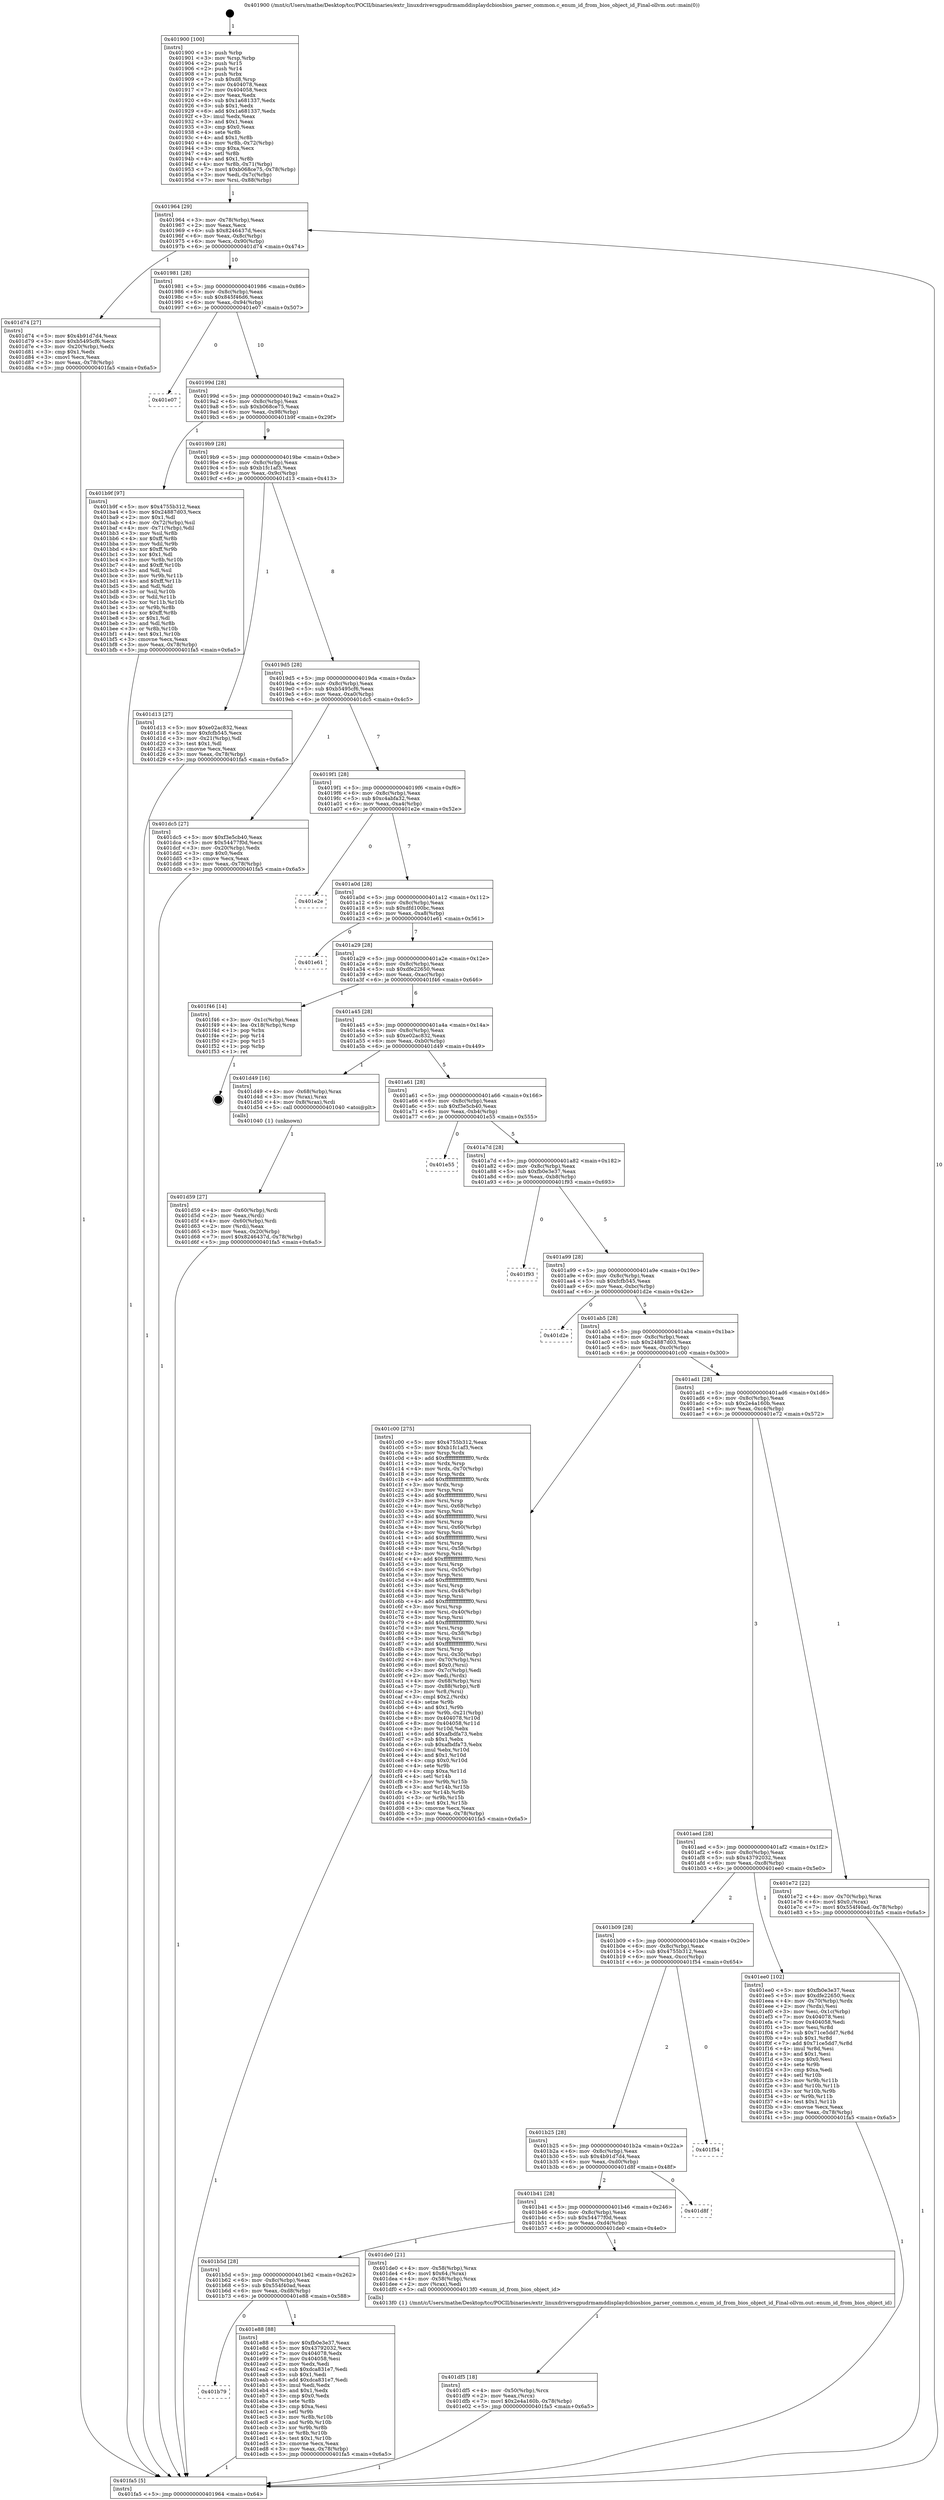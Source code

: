 digraph "0x401900" {
  label = "0x401900 (/mnt/c/Users/mathe/Desktop/tcc/POCII/binaries/extr_linuxdriversgpudrmamddisplaydcbiosbios_parser_common.c_enum_id_from_bios_object_id_Final-ollvm.out::main(0))"
  labelloc = "t"
  node[shape=record]

  Entry [label="",width=0.3,height=0.3,shape=circle,fillcolor=black,style=filled]
  "0x401964" [label="{
     0x401964 [29]\l
     | [instrs]\l
     &nbsp;&nbsp;0x401964 \<+3\>: mov -0x78(%rbp),%eax\l
     &nbsp;&nbsp;0x401967 \<+2\>: mov %eax,%ecx\l
     &nbsp;&nbsp;0x401969 \<+6\>: sub $0x8246437d,%ecx\l
     &nbsp;&nbsp;0x40196f \<+6\>: mov %eax,-0x8c(%rbp)\l
     &nbsp;&nbsp;0x401975 \<+6\>: mov %ecx,-0x90(%rbp)\l
     &nbsp;&nbsp;0x40197b \<+6\>: je 0000000000401d74 \<main+0x474\>\l
  }"]
  "0x401d74" [label="{
     0x401d74 [27]\l
     | [instrs]\l
     &nbsp;&nbsp;0x401d74 \<+5\>: mov $0x4b91d7d4,%eax\l
     &nbsp;&nbsp;0x401d79 \<+5\>: mov $0xb5495cf6,%ecx\l
     &nbsp;&nbsp;0x401d7e \<+3\>: mov -0x20(%rbp),%edx\l
     &nbsp;&nbsp;0x401d81 \<+3\>: cmp $0x1,%edx\l
     &nbsp;&nbsp;0x401d84 \<+3\>: cmovl %ecx,%eax\l
     &nbsp;&nbsp;0x401d87 \<+3\>: mov %eax,-0x78(%rbp)\l
     &nbsp;&nbsp;0x401d8a \<+5\>: jmp 0000000000401fa5 \<main+0x6a5\>\l
  }"]
  "0x401981" [label="{
     0x401981 [28]\l
     | [instrs]\l
     &nbsp;&nbsp;0x401981 \<+5\>: jmp 0000000000401986 \<main+0x86\>\l
     &nbsp;&nbsp;0x401986 \<+6\>: mov -0x8c(%rbp),%eax\l
     &nbsp;&nbsp;0x40198c \<+5\>: sub $0x845f46d6,%eax\l
     &nbsp;&nbsp;0x401991 \<+6\>: mov %eax,-0x94(%rbp)\l
     &nbsp;&nbsp;0x401997 \<+6\>: je 0000000000401e07 \<main+0x507\>\l
  }"]
  Exit [label="",width=0.3,height=0.3,shape=circle,fillcolor=black,style=filled,peripheries=2]
  "0x401e07" [label="{
     0x401e07\l
  }", style=dashed]
  "0x40199d" [label="{
     0x40199d [28]\l
     | [instrs]\l
     &nbsp;&nbsp;0x40199d \<+5\>: jmp 00000000004019a2 \<main+0xa2\>\l
     &nbsp;&nbsp;0x4019a2 \<+6\>: mov -0x8c(%rbp),%eax\l
     &nbsp;&nbsp;0x4019a8 \<+5\>: sub $0xb068ce75,%eax\l
     &nbsp;&nbsp;0x4019ad \<+6\>: mov %eax,-0x98(%rbp)\l
     &nbsp;&nbsp;0x4019b3 \<+6\>: je 0000000000401b9f \<main+0x29f\>\l
  }"]
  "0x401b79" [label="{
     0x401b79\l
  }", style=dashed]
  "0x401b9f" [label="{
     0x401b9f [97]\l
     | [instrs]\l
     &nbsp;&nbsp;0x401b9f \<+5\>: mov $0x4755b312,%eax\l
     &nbsp;&nbsp;0x401ba4 \<+5\>: mov $0x24887d03,%ecx\l
     &nbsp;&nbsp;0x401ba9 \<+2\>: mov $0x1,%dl\l
     &nbsp;&nbsp;0x401bab \<+4\>: mov -0x72(%rbp),%sil\l
     &nbsp;&nbsp;0x401baf \<+4\>: mov -0x71(%rbp),%dil\l
     &nbsp;&nbsp;0x401bb3 \<+3\>: mov %sil,%r8b\l
     &nbsp;&nbsp;0x401bb6 \<+4\>: xor $0xff,%r8b\l
     &nbsp;&nbsp;0x401bba \<+3\>: mov %dil,%r9b\l
     &nbsp;&nbsp;0x401bbd \<+4\>: xor $0xff,%r9b\l
     &nbsp;&nbsp;0x401bc1 \<+3\>: xor $0x1,%dl\l
     &nbsp;&nbsp;0x401bc4 \<+3\>: mov %r8b,%r10b\l
     &nbsp;&nbsp;0x401bc7 \<+4\>: and $0xff,%r10b\l
     &nbsp;&nbsp;0x401bcb \<+3\>: and %dl,%sil\l
     &nbsp;&nbsp;0x401bce \<+3\>: mov %r9b,%r11b\l
     &nbsp;&nbsp;0x401bd1 \<+4\>: and $0xff,%r11b\l
     &nbsp;&nbsp;0x401bd5 \<+3\>: and %dl,%dil\l
     &nbsp;&nbsp;0x401bd8 \<+3\>: or %sil,%r10b\l
     &nbsp;&nbsp;0x401bdb \<+3\>: or %dil,%r11b\l
     &nbsp;&nbsp;0x401bde \<+3\>: xor %r11b,%r10b\l
     &nbsp;&nbsp;0x401be1 \<+3\>: or %r9b,%r8b\l
     &nbsp;&nbsp;0x401be4 \<+4\>: xor $0xff,%r8b\l
     &nbsp;&nbsp;0x401be8 \<+3\>: or $0x1,%dl\l
     &nbsp;&nbsp;0x401beb \<+3\>: and %dl,%r8b\l
     &nbsp;&nbsp;0x401bee \<+3\>: or %r8b,%r10b\l
     &nbsp;&nbsp;0x401bf1 \<+4\>: test $0x1,%r10b\l
     &nbsp;&nbsp;0x401bf5 \<+3\>: cmovne %ecx,%eax\l
     &nbsp;&nbsp;0x401bf8 \<+3\>: mov %eax,-0x78(%rbp)\l
     &nbsp;&nbsp;0x401bfb \<+5\>: jmp 0000000000401fa5 \<main+0x6a5\>\l
  }"]
  "0x4019b9" [label="{
     0x4019b9 [28]\l
     | [instrs]\l
     &nbsp;&nbsp;0x4019b9 \<+5\>: jmp 00000000004019be \<main+0xbe\>\l
     &nbsp;&nbsp;0x4019be \<+6\>: mov -0x8c(%rbp),%eax\l
     &nbsp;&nbsp;0x4019c4 \<+5\>: sub $0xb1fc1af3,%eax\l
     &nbsp;&nbsp;0x4019c9 \<+6\>: mov %eax,-0x9c(%rbp)\l
     &nbsp;&nbsp;0x4019cf \<+6\>: je 0000000000401d13 \<main+0x413\>\l
  }"]
  "0x401fa5" [label="{
     0x401fa5 [5]\l
     | [instrs]\l
     &nbsp;&nbsp;0x401fa5 \<+5\>: jmp 0000000000401964 \<main+0x64\>\l
  }"]
  "0x401900" [label="{
     0x401900 [100]\l
     | [instrs]\l
     &nbsp;&nbsp;0x401900 \<+1\>: push %rbp\l
     &nbsp;&nbsp;0x401901 \<+3\>: mov %rsp,%rbp\l
     &nbsp;&nbsp;0x401904 \<+2\>: push %r15\l
     &nbsp;&nbsp;0x401906 \<+2\>: push %r14\l
     &nbsp;&nbsp;0x401908 \<+1\>: push %rbx\l
     &nbsp;&nbsp;0x401909 \<+7\>: sub $0xd8,%rsp\l
     &nbsp;&nbsp;0x401910 \<+7\>: mov 0x404078,%eax\l
     &nbsp;&nbsp;0x401917 \<+7\>: mov 0x404058,%ecx\l
     &nbsp;&nbsp;0x40191e \<+2\>: mov %eax,%edx\l
     &nbsp;&nbsp;0x401920 \<+6\>: sub $0x1a681337,%edx\l
     &nbsp;&nbsp;0x401926 \<+3\>: sub $0x1,%edx\l
     &nbsp;&nbsp;0x401929 \<+6\>: add $0x1a681337,%edx\l
     &nbsp;&nbsp;0x40192f \<+3\>: imul %edx,%eax\l
     &nbsp;&nbsp;0x401932 \<+3\>: and $0x1,%eax\l
     &nbsp;&nbsp;0x401935 \<+3\>: cmp $0x0,%eax\l
     &nbsp;&nbsp;0x401938 \<+4\>: sete %r8b\l
     &nbsp;&nbsp;0x40193c \<+4\>: and $0x1,%r8b\l
     &nbsp;&nbsp;0x401940 \<+4\>: mov %r8b,-0x72(%rbp)\l
     &nbsp;&nbsp;0x401944 \<+3\>: cmp $0xa,%ecx\l
     &nbsp;&nbsp;0x401947 \<+4\>: setl %r8b\l
     &nbsp;&nbsp;0x40194b \<+4\>: and $0x1,%r8b\l
     &nbsp;&nbsp;0x40194f \<+4\>: mov %r8b,-0x71(%rbp)\l
     &nbsp;&nbsp;0x401953 \<+7\>: movl $0xb068ce75,-0x78(%rbp)\l
     &nbsp;&nbsp;0x40195a \<+3\>: mov %edi,-0x7c(%rbp)\l
     &nbsp;&nbsp;0x40195d \<+7\>: mov %rsi,-0x88(%rbp)\l
  }"]
  "0x401e88" [label="{
     0x401e88 [88]\l
     | [instrs]\l
     &nbsp;&nbsp;0x401e88 \<+5\>: mov $0xfb0e3e37,%eax\l
     &nbsp;&nbsp;0x401e8d \<+5\>: mov $0x43792032,%ecx\l
     &nbsp;&nbsp;0x401e92 \<+7\>: mov 0x404078,%edx\l
     &nbsp;&nbsp;0x401e99 \<+7\>: mov 0x404058,%esi\l
     &nbsp;&nbsp;0x401ea0 \<+2\>: mov %edx,%edi\l
     &nbsp;&nbsp;0x401ea2 \<+6\>: sub $0xdca831e7,%edi\l
     &nbsp;&nbsp;0x401ea8 \<+3\>: sub $0x1,%edi\l
     &nbsp;&nbsp;0x401eab \<+6\>: add $0xdca831e7,%edi\l
     &nbsp;&nbsp;0x401eb1 \<+3\>: imul %edi,%edx\l
     &nbsp;&nbsp;0x401eb4 \<+3\>: and $0x1,%edx\l
     &nbsp;&nbsp;0x401eb7 \<+3\>: cmp $0x0,%edx\l
     &nbsp;&nbsp;0x401eba \<+4\>: sete %r8b\l
     &nbsp;&nbsp;0x401ebe \<+3\>: cmp $0xa,%esi\l
     &nbsp;&nbsp;0x401ec1 \<+4\>: setl %r9b\l
     &nbsp;&nbsp;0x401ec5 \<+3\>: mov %r8b,%r10b\l
     &nbsp;&nbsp;0x401ec8 \<+3\>: and %r9b,%r10b\l
     &nbsp;&nbsp;0x401ecb \<+3\>: xor %r9b,%r8b\l
     &nbsp;&nbsp;0x401ece \<+3\>: or %r8b,%r10b\l
     &nbsp;&nbsp;0x401ed1 \<+4\>: test $0x1,%r10b\l
     &nbsp;&nbsp;0x401ed5 \<+3\>: cmovne %ecx,%eax\l
     &nbsp;&nbsp;0x401ed8 \<+3\>: mov %eax,-0x78(%rbp)\l
     &nbsp;&nbsp;0x401edb \<+5\>: jmp 0000000000401fa5 \<main+0x6a5\>\l
  }"]
  "0x401d13" [label="{
     0x401d13 [27]\l
     | [instrs]\l
     &nbsp;&nbsp;0x401d13 \<+5\>: mov $0xe02ac832,%eax\l
     &nbsp;&nbsp;0x401d18 \<+5\>: mov $0xfcfb545,%ecx\l
     &nbsp;&nbsp;0x401d1d \<+3\>: mov -0x21(%rbp),%dl\l
     &nbsp;&nbsp;0x401d20 \<+3\>: test $0x1,%dl\l
     &nbsp;&nbsp;0x401d23 \<+3\>: cmovne %ecx,%eax\l
     &nbsp;&nbsp;0x401d26 \<+3\>: mov %eax,-0x78(%rbp)\l
     &nbsp;&nbsp;0x401d29 \<+5\>: jmp 0000000000401fa5 \<main+0x6a5\>\l
  }"]
  "0x4019d5" [label="{
     0x4019d5 [28]\l
     | [instrs]\l
     &nbsp;&nbsp;0x4019d5 \<+5\>: jmp 00000000004019da \<main+0xda\>\l
     &nbsp;&nbsp;0x4019da \<+6\>: mov -0x8c(%rbp),%eax\l
     &nbsp;&nbsp;0x4019e0 \<+5\>: sub $0xb5495cf6,%eax\l
     &nbsp;&nbsp;0x4019e5 \<+6\>: mov %eax,-0xa0(%rbp)\l
     &nbsp;&nbsp;0x4019eb \<+6\>: je 0000000000401dc5 \<main+0x4c5\>\l
  }"]
  "0x401df5" [label="{
     0x401df5 [18]\l
     | [instrs]\l
     &nbsp;&nbsp;0x401df5 \<+4\>: mov -0x50(%rbp),%rcx\l
     &nbsp;&nbsp;0x401df9 \<+2\>: mov %eax,(%rcx)\l
     &nbsp;&nbsp;0x401dfb \<+7\>: movl $0x2e4a160b,-0x78(%rbp)\l
     &nbsp;&nbsp;0x401e02 \<+5\>: jmp 0000000000401fa5 \<main+0x6a5\>\l
  }"]
  "0x401dc5" [label="{
     0x401dc5 [27]\l
     | [instrs]\l
     &nbsp;&nbsp;0x401dc5 \<+5\>: mov $0xf3e5cb40,%eax\l
     &nbsp;&nbsp;0x401dca \<+5\>: mov $0x54477f0d,%ecx\l
     &nbsp;&nbsp;0x401dcf \<+3\>: mov -0x20(%rbp),%edx\l
     &nbsp;&nbsp;0x401dd2 \<+3\>: cmp $0x0,%edx\l
     &nbsp;&nbsp;0x401dd5 \<+3\>: cmove %ecx,%eax\l
     &nbsp;&nbsp;0x401dd8 \<+3\>: mov %eax,-0x78(%rbp)\l
     &nbsp;&nbsp;0x401ddb \<+5\>: jmp 0000000000401fa5 \<main+0x6a5\>\l
  }"]
  "0x4019f1" [label="{
     0x4019f1 [28]\l
     | [instrs]\l
     &nbsp;&nbsp;0x4019f1 \<+5\>: jmp 00000000004019f6 \<main+0xf6\>\l
     &nbsp;&nbsp;0x4019f6 \<+6\>: mov -0x8c(%rbp),%eax\l
     &nbsp;&nbsp;0x4019fc \<+5\>: sub $0xc4abfa32,%eax\l
     &nbsp;&nbsp;0x401a01 \<+6\>: mov %eax,-0xa4(%rbp)\l
     &nbsp;&nbsp;0x401a07 \<+6\>: je 0000000000401e2e \<main+0x52e\>\l
  }"]
  "0x401b5d" [label="{
     0x401b5d [28]\l
     | [instrs]\l
     &nbsp;&nbsp;0x401b5d \<+5\>: jmp 0000000000401b62 \<main+0x262\>\l
     &nbsp;&nbsp;0x401b62 \<+6\>: mov -0x8c(%rbp),%eax\l
     &nbsp;&nbsp;0x401b68 \<+5\>: sub $0x554f40ad,%eax\l
     &nbsp;&nbsp;0x401b6d \<+6\>: mov %eax,-0xd8(%rbp)\l
     &nbsp;&nbsp;0x401b73 \<+6\>: je 0000000000401e88 \<main+0x588\>\l
  }"]
  "0x401e2e" [label="{
     0x401e2e\l
  }", style=dashed]
  "0x401a0d" [label="{
     0x401a0d [28]\l
     | [instrs]\l
     &nbsp;&nbsp;0x401a0d \<+5\>: jmp 0000000000401a12 \<main+0x112\>\l
     &nbsp;&nbsp;0x401a12 \<+6\>: mov -0x8c(%rbp),%eax\l
     &nbsp;&nbsp;0x401a18 \<+5\>: sub $0xdfd100bc,%eax\l
     &nbsp;&nbsp;0x401a1d \<+6\>: mov %eax,-0xa8(%rbp)\l
     &nbsp;&nbsp;0x401a23 \<+6\>: je 0000000000401e61 \<main+0x561\>\l
  }"]
  "0x401de0" [label="{
     0x401de0 [21]\l
     | [instrs]\l
     &nbsp;&nbsp;0x401de0 \<+4\>: mov -0x58(%rbp),%rax\l
     &nbsp;&nbsp;0x401de4 \<+6\>: movl $0x64,(%rax)\l
     &nbsp;&nbsp;0x401dea \<+4\>: mov -0x58(%rbp),%rax\l
     &nbsp;&nbsp;0x401dee \<+2\>: mov (%rax),%edi\l
     &nbsp;&nbsp;0x401df0 \<+5\>: call 00000000004013f0 \<enum_id_from_bios_object_id\>\l
     | [calls]\l
     &nbsp;&nbsp;0x4013f0 \{1\} (/mnt/c/Users/mathe/Desktop/tcc/POCII/binaries/extr_linuxdriversgpudrmamddisplaydcbiosbios_parser_common.c_enum_id_from_bios_object_id_Final-ollvm.out::enum_id_from_bios_object_id)\l
  }"]
  "0x401e61" [label="{
     0x401e61\l
  }", style=dashed]
  "0x401a29" [label="{
     0x401a29 [28]\l
     | [instrs]\l
     &nbsp;&nbsp;0x401a29 \<+5\>: jmp 0000000000401a2e \<main+0x12e\>\l
     &nbsp;&nbsp;0x401a2e \<+6\>: mov -0x8c(%rbp),%eax\l
     &nbsp;&nbsp;0x401a34 \<+5\>: sub $0xdfe22650,%eax\l
     &nbsp;&nbsp;0x401a39 \<+6\>: mov %eax,-0xac(%rbp)\l
     &nbsp;&nbsp;0x401a3f \<+6\>: je 0000000000401f46 \<main+0x646\>\l
  }"]
  "0x401b41" [label="{
     0x401b41 [28]\l
     | [instrs]\l
     &nbsp;&nbsp;0x401b41 \<+5\>: jmp 0000000000401b46 \<main+0x246\>\l
     &nbsp;&nbsp;0x401b46 \<+6\>: mov -0x8c(%rbp),%eax\l
     &nbsp;&nbsp;0x401b4c \<+5\>: sub $0x54477f0d,%eax\l
     &nbsp;&nbsp;0x401b51 \<+6\>: mov %eax,-0xd4(%rbp)\l
     &nbsp;&nbsp;0x401b57 \<+6\>: je 0000000000401de0 \<main+0x4e0\>\l
  }"]
  "0x401f46" [label="{
     0x401f46 [14]\l
     | [instrs]\l
     &nbsp;&nbsp;0x401f46 \<+3\>: mov -0x1c(%rbp),%eax\l
     &nbsp;&nbsp;0x401f49 \<+4\>: lea -0x18(%rbp),%rsp\l
     &nbsp;&nbsp;0x401f4d \<+1\>: pop %rbx\l
     &nbsp;&nbsp;0x401f4e \<+2\>: pop %r14\l
     &nbsp;&nbsp;0x401f50 \<+2\>: pop %r15\l
     &nbsp;&nbsp;0x401f52 \<+1\>: pop %rbp\l
     &nbsp;&nbsp;0x401f53 \<+1\>: ret\l
  }"]
  "0x401a45" [label="{
     0x401a45 [28]\l
     | [instrs]\l
     &nbsp;&nbsp;0x401a45 \<+5\>: jmp 0000000000401a4a \<main+0x14a\>\l
     &nbsp;&nbsp;0x401a4a \<+6\>: mov -0x8c(%rbp),%eax\l
     &nbsp;&nbsp;0x401a50 \<+5\>: sub $0xe02ac832,%eax\l
     &nbsp;&nbsp;0x401a55 \<+6\>: mov %eax,-0xb0(%rbp)\l
     &nbsp;&nbsp;0x401a5b \<+6\>: je 0000000000401d49 \<main+0x449\>\l
  }"]
  "0x401d8f" [label="{
     0x401d8f\l
  }", style=dashed]
  "0x401d49" [label="{
     0x401d49 [16]\l
     | [instrs]\l
     &nbsp;&nbsp;0x401d49 \<+4\>: mov -0x68(%rbp),%rax\l
     &nbsp;&nbsp;0x401d4d \<+3\>: mov (%rax),%rax\l
     &nbsp;&nbsp;0x401d50 \<+4\>: mov 0x8(%rax),%rdi\l
     &nbsp;&nbsp;0x401d54 \<+5\>: call 0000000000401040 \<atoi@plt\>\l
     | [calls]\l
     &nbsp;&nbsp;0x401040 \{1\} (unknown)\l
  }"]
  "0x401a61" [label="{
     0x401a61 [28]\l
     | [instrs]\l
     &nbsp;&nbsp;0x401a61 \<+5\>: jmp 0000000000401a66 \<main+0x166\>\l
     &nbsp;&nbsp;0x401a66 \<+6\>: mov -0x8c(%rbp),%eax\l
     &nbsp;&nbsp;0x401a6c \<+5\>: sub $0xf3e5cb40,%eax\l
     &nbsp;&nbsp;0x401a71 \<+6\>: mov %eax,-0xb4(%rbp)\l
     &nbsp;&nbsp;0x401a77 \<+6\>: je 0000000000401e55 \<main+0x555\>\l
  }"]
  "0x401b25" [label="{
     0x401b25 [28]\l
     | [instrs]\l
     &nbsp;&nbsp;0x401b25 \<+5\>: jmp 0000000000401b2a \<main+0x22a\>\l
     &nbsp;&nbsp;0x401b2a \<+6\>: mov -0x8c(%rbp),%eax\l
     &nbsp;&nbsp;0x401b30 \<+5\>: sub $0x4b91d7d4,%eax\l
     &nbsp;&nbsp;0x401b35 \<+6\>: mov %eax,-0xd0(%rbp)\l
     &nbsp;&nbsp;0x401b3b \<+6\>: je 0000000000401d8f \<main+0x48f\>\l
  }"]
  "0x401e55" [label="{
     0x401e55\l
  }", style=dashed]
  "0x401a7d" [label="{
     0x401a7d [28]\l
     | [instrs]\l
     &nbsp;&nbsp;0x401a7d \<+5\>: jmp 0000000000401a82 \<main+0x182\>\l
     &nbsp;&nbsp;0x401a82 \<+6\>: mov -0x8c(%rbp),%eax\l
     &nbsp;&nbsp;0x401a88 \<+5\>: sub $0xfb0e3e37,%eax\l
     &nbsp;&nbsp;0x401a8d \<+6\>: mov %eax,-0xb8(%rbp)\l
     &nbsp;&nbsp;0x401a93 \<+6\>: je 0000000000401f93 \<main+0x693\>\l
  }"]
  "0x401f54" [label="{
     0x401f54\l
  }", style=dashed]
  "0x401f93" [label="{
     0x401f93\l
  }", style=dashed]
  "0x401a99" [label="{
     0x401a99 [28]\l
     | [instrs]\l
     &nbsp;&nbsp;0x401a99 \<+5\>: jmp 0000000000401a9e \<main+0x19e\>\l
     &nbsp;&nbsp;0x401a9e \<+6\>: mov -0x8c(%rbp),%eax\l
     &nbsp;&nbsp;0x401aa4 \<+5\>: sub $0xfcfb545,%eax\l
     &nbsp;&nbsp;0x401aa9 \<+6\>: mov %eax,-0xbc(%rbp)\l
     &nbsp;&nbsp;0x401aaf \<+6\>: je 0000000000401d2e \<main+0x42e\>\l
  }"]
  "0x401b09" [label="{
     0x401b09 [28]\l
     | [instrs]\l
     &nbsp;&nbsp;0x401b09 \<+5\>: jmp 0000000000401b0e \<main+0x20e\>\l
     &nbsp;&nbsp;0x401b0e \<+6\>: mov -0x8c(%rbp),%eax\l
     &nbsp;&nbsp;0x401b14 \<+5\>: sub $0x4755b312,%eax\l
     &nbsp;&nbsp;0x401b19 \<+6\>: mov %eax,-0xcc(%rbp)\l
     &nbsp;&nbsp;0x401b1f \<+6\>: je 0000000000401f54 \<main+0x654\>\l
  }"]
  "0x401d2e" [label="{
     0x401d2e\l
  }", style=dashed]
  "0x401ab5" [label="{
     0x401ab5 [28]\l
     | [instrs]\l
     &nbsp;&nbsp;0x401ab5 \<+5\>: jmp 0000000000401aba \<main+0x1ba\>\l
     &nbsp;&nbsp;0x401aba \<+6\>: mov -0x8c(%rbp),%eax\l
     &nbsp;&nbsp;0x401ac0 \<+5\>: sub $0x24887d03,%eax\l
     &nbsp;&nbsp;0x401ac5 \<+6\>: mov %eax,-0xc0(%rbp)\l
     &nbsp;&nbsp;0x401acb \<+6\>: je 0000000000401c00 \<main+0x300\>\l
  }"]
  "0x401ee0" [label="{
     0x401ee0 [102]\l
     | [instrs]\l
     &nbsp;&nbsp;0x401ee0 \<+5\>: mov $0xfb0e3e37,%eax\l
     &nbsp;&nbsp;0x401ee5 \<+5\>: mov $0xdfe22650,%ecx\l
     &nbsp;&nbsp;0x401eea \<+4\>: mov -0x70(%rbp),%rdx\l
     &nbsp;&nbsp;0x401eee \<+2\>: mov (%rdx),%esi\l
     &nbsp;&nbsp;0x401ef0 \<+3\>: mov %esi,-0x1c(%rbp)\l
     &nbsp;&nbsp;0x401ef3 \<+7\>: mov 0x404078,%esi\l
     &nbsp;&nbsp;0x401efa \<+7\>: mov 0x404058,%edi\l
     &nbsp;&nbsp;0x401f01 \<+3\>: mov %esi,%r8d\l
     &nbsp;&nbsp;0x401f04 \<+7\>: sub $0x71ce5dd7,%r8d\l
     &nbsp;&nbsp;0x401f0b \<+4\>: sub $0x1,%r8d\l
     &nbsp;&nbsp;0x401f0f \<+7\>: add $0x71ce5dd7,%r8d\l
     &nbsp;&nbsp;0x401f16 \<+4\>: imul %r8d,%esi\l
     &nbsp;&nbsp;0x401f1a \<+3\>: and $0x1,%esi\l
     &nbsp;&nbsp;0x401f1d \<+3\>: cmp $0x0,%esi\l
     &nbsp;&nbsp;0x401f20 \<+4\>: sete %r9b\l
     &nbsp;&nbsp;0x401f24 \<+3\>: cmp $0xa,%edi\l
     &nbsp;&nbsp;0x401f27 \<+4\>: setl %r10b\l
     &nbsp;&nbsp;0x401f2b \<+3\>: mov %r9b,%r11b\l
     &nbsp;&nbsp;0x401f2e \<+3\>: and %r10b,%r11b\l
     &nbsp;&nbsp;0x401f31 \<+3\>: xor %r10b,%r9b\l
     &nbsp;&nbsp;0x401f34 \<+3\>: or %r9b,%r11b\l
     &nbsp;&nbsp;0x401f37 \<+4\>: test $0x1,%r11b\l
     &nbsp;&nbsp;0x401f3b \<+3\>: cmovne %ecx,%eax\l
     &nbsp;&nbsp;0x401f3e \<+3\>: mov %eax,-0x78(%rbp)\l
     &nbsp;&nbsp;0x401f41 \<+5\>: jmp 0000000000401fa5 \<main+0x6a5\>\l
  }"]
  "0x401c00" [label="{
     0x401c00 [275]\l
     | [instrs]\l
     &nbsp;&nbsp;0x401c00 \<+5\>: mov $0x4755b312,%eax\l
     &nbsp;&nbsp;0x401c05 \<+5\>: mov $0xb1fc1af3,%ecx\l
     &nbsp;&nbsp;0x401c0a \<+3\>: mov %rsp,%rdx\l
     &nbsp;&nbsp;0x401c0d \<+4\>: add $0xfffffffffffffff0,%rdx\l
     &nbsp;&nbsp;0x401c11 \<+3\>: mov %rdx,%rsp\l
     &nbsp;&nbsp;0x401c14 \<+4\>: mov %rdx,-0x70(%rbp)\l
     &nbsp;&nbsp;0x401c18 \<+3\>: mov %rsp,%rdx\l
     &nbsp;&nbsp;0x401c1b \<+4\>: add $0xfffffffffffffff0,%rdx\l
     &nbsp;&nbsp;0x401c1f \<+3\>: mov %rdx,%rsp\l
     &nbsp;&nbsp;0x401c22 \<+3\>: mov %rsp,%rsi\l
     &nbsp;&nbsp;0x401c25 \<+4\>: add $0xfffffffffffffff0,%rsi\l
     &nbsp;&nbsp;0x401c29 \<+3\>: mov %rsi,%rsp\l
     &nbsp;&nbsp;0x401c2c \<+4\>: mov %rsi,-0x68(%rbp)\l
     &nbsp;&nbsp;0x401c30 \<+3\>: mov %rsp,%rsi\l
     &nbsp;&nbsp;0x401c33 \<+4\>: add $0xfffffffffffffff0,%rsi\l
     &nbsp;&nbsp;0x401c37 \<+3\>: mov %rsi,%rsp\l
     &nbsp;&nbsp;0x401c3a \<+4\>: mov %rsi,-0x60(%rbp)\l
     &nbsp;&nbsp;0x401c3e \<+3\>: mov %rsp,%rsi\l
     &nbsp;&nbsp;0x401c41 \<+4\>: add $0xfffffffffffffff0,%rsi\l
     &nbsp;&nbsp;0x401c45 \<+3\>: mov %rsi,%rsp\l
     &nbsp;&nbsp;0x401c48 \<+4\>: mov %rsi,-0x58(%rbp)\l
     &nbsp;&nbsp;0x401c4c \<+3\>: mov %rsp,%rsi\l
     &nbsp;&nbsp;0x401c4f \<+4\>: add $0xfffffffffffffff0,%rsi\l
     &nbsp;&nbsp;0x401c53 \<+3\>: mov %rsi,%rsp\l
     &nbsp;&nbsp;0x401c56 \<+4\>: mov %rsi,-0x50(%rbp)\l
     &nbsp;&nbsp;0x401c5a \<+3\>: mov %rsp,%rsi\l
     &nbsp;&nbsp;0x401c5d \<+4\>: add $0xfffffffffffffff0,%rsi\l
     &nbsp;&nbsp;0x401c61 \<+3\>: mov %rsi,%rsp\l
     &nbsp;&nbsp;0x401c64 \<+4\>: mov %rsi,-0x48(%rbp)\l
     &nbsp;&nbsp;0x401c68 \<+3\>: mov %rsp,%rsi\l
     &nbsp;&nbsp;0x401c6b \<+4\>: add $0xfffffffffffffff0,%rsi\l
     &nbsp;&nbsp;0x401c6f \<+3\>: mov %rsi,%rsp\l
     &nbsp;&nbsp;0x401c72 \<+4\>: mov %rsi,-0x40(%rbp)\l
     &nbsp;&nbsp;0x401c76 \<+3\>: mov %rsp,%rsi\l
     &nbsp;&nbsp;0x401c79 \<+4\>: add $0xfffffffffffffff0,%rsi\l
     &nbsp;&nbsp;0x401c7d \<+3\>: mov %rsi,%rsp\l
     &nbsp;&nbsp;0x401c80 \<+4\>: mov %rsi,-0x38(%rbp)\l
     &nbsp;&nbsp;0x401c84 \<+3\>: mov %rsp,%rsi\l
     &nbsp;&nbsp;0x401c87 \<+4\>: add $0xfffffffffffffff0,%rsi\l
     &nbsp;&nbsp;0x401c8b \<+3\>: mov %rsi,%rsp\l
     &nbsp;&nbsp;0x401c8e \<+4\>: mov %rsi,-0x30(%rbp)\l
     &nbsp;&nbsp;0x401c92 \<+4\>: mov -0x70(%rbp),%rsi\l
     &nbsp;&nbsp;0x401c96 \<+6\>: movl $0x0,(%rsi)\l
     &nbsp;&nbsp;0x401c9c \<+3\>: mov -0x7c(%rbp),%edi\l
     &nbsp;&nbsp;0x401c9f \<+2\>: mov %edi,(%rdx)\l
     &nbsp;&nbsp;0x401ca1 \<+4\>: mov -0x68(%rbp),%rsi\l
     &nbsp;&nbsp;0x401ca5 \<+7\>: mov -0x88(%rbp),%r8\l
     &nbsp;&nbsp;0x401cac \<+3\>: mov %r8,(%rsi)\l
     &nbsp;&nbsp;0x401caf \<+3\>: cmpl $0x2,(%rdx)\l
     &nbsp;&nbsp;0x401cb2 \<+4\>: setne %r9b\l
     &nbsp;&nbsp;0x401cb6 \<+4\>: and $0x1,%r9b\l
     &nbsp;&nbsp;0x401cba \<+4\>: mov %r9b,-0x21(%rbp)\l
     &nbsp;&nbsp;0x401cbe \<+8\>: mov 0x404078,%r10d\l
     &nbsp;&nbsp;0x401cc6 \<+8\>: mov 0x404058,%r11d\l
     &nbsp;&nbsp;0x401cce \<+3\>: mov %r10d,%ebx\l
     &nbsp;&nbsp;0x401cd1 \<+6\>: add $0xafbdfa73,%ebx\l
     &nbsp;&nbsp;0x401cd7 \<+3\>: sub $0x1,%ebx\l
     &nbsp;&nbsp;0x401cda \<+6\>: sub $0xafbdfa73,%ebx\l
     &nbsp;&nbsp;0x401ce0 \<+4\>: imul %ebx,%r10d\l
     &nbsp;&nbsp;0x401ce4 \<+4\>: and $0x1,%r10d\l
     &nbsp;&nbsp;0x401ce8 \<+4\>: cmp $0x0,%r10d\l
     &nbsp;&nbsp;0x401cec \<+4\>: sete %r9b\l
     &nbsp;&nbsp;0x401cf0 \<+4\>: cmp $0xa,%r11d\l
     &nbsp;&nbsp;0x401cf4 \<+4\>: setl %r14b\l
     &nbsp;&nbsp;0x401cf8 \<+3\>: mov %r9b,%r15b\l
     &nbsp;&nbsp;0x401cfb \<+3\>: and %r14b,%r15b\l
     &nbsp;&nbsp;0x401cfe \<+3\>: xor %r14b,%r9b\l
     &nbsp;&nbsp;0x401d01 \<+3\>: or %r9b,%r15b\l
     &nbsp;&nbsp;0x401d04 \<+4\>: test $0x1,%r15b\l
     &nbsp;&nbsp;0x401d08 \<+3\>: cmovne %ecx,%eax\l
     &nbsp;&nbsp;0x401d0b \<+3\>: mov %eax,-0x78(%rbp)\l
     &nbsp;&nbsp;0x401d0e \<+5\>: jmp 0000000000401fa5 \<main+0x6a5\>\l
  }"]
  "0x401ad1" [label="{
     0x401ad1 [28]\l
     | [instrs]\l
     &nbsp;&nbsp;0x401ad1 \<+5\>: jmp 0000000000401ad6 \<main+0x1d6\>\l
     &nbsp;&nbsp;0x401ad6 \<+6\>: mov -0x8c(%rbp),%eax\l
     &nbsp;&nbsp;0x401adc \<+5\>: sub $0x2e4a160b,%eax\l
     &nbsp;&nbsp;0x401ae1 \<+6\>: mov %eax,-0xc4(%rbp)\l
     &nbsp;&nbsp;0x401ae7 \<+6\>: je 0000000000401e72 \<main+0x572\>\l
  }"]
  "0x401aed" [label="{
     0x401aed [28]\l
     | [instrs]\l
     &nbsp;&nbsp;0x401aed \<+5\>: jmp 0000000000401af2 \<main+0x1f2\>\l
     &nbsp;&nbsp;0x401af2 \<+6\>: mov -0x8c(%rbp),%eax\l
     &nbsp;&nbsp;0x401af8 \<+5\>: sub $0x43792032,%eax\l
     &nbsp;&nbsp;0x401afd \<+6\>: mov %eax,-0xc8(%rbp)\l
     &nbsp;&nbsp;0x401b03 \<+6\>: je 0000000000401ee0 \<main+0x5e0\>\l
  }"]
  "0x401d59" [label="{
     0x401d59 [27]\l
     | [instrs]\l
     &nbsp;&nbsp;0x401d59 \<+4\>: mov -0x60(%rbp),%rdi\l
     &nbsp;&nbsp;0x401d5d \<+2\>: mov %eax,(%rdi)\l
     &nbsp;&nbsp;0x401d5f \<+4\>: mov -0x60(%rbp),%rdi\l
     &nbsp;&nbsp;0x401d63 \<+2\>: mov (%rdi),%eax\l
     &nbsp;&nbsp;0x401d65 \<+3\>: mov %eax,-0x20(%rbp)\l
     &nbsp;&nbsp;0x401d68 \<+7\>: movl $0x8246437d,-0x78(%rbp)\l
     &nbsp;&nbsp;0x401d6f \<+5\>: jmp 0000000000401fa5 \<main+0x6a5\>\l
  }"]
  "0x401e72" [label="{
     0x401e72 [22]\l
     | [instrs]\l
     &nbsp;&nbsp;0x401e72 \<+4\>: mov -0x70(%rbp),%rax\l
     &nbsp;&nbsp;0x401e76 \<+6\>: movl $0x0,(%rax)\l
     &nbsp;&nbsp;0x401e7c \<+7\>: movl $0x554f40ad,-0x78(%rbp)\l
     &nbsp;&nbsp;0x401e83 \<+5\>: jmp 0000000000401fa5 \<main+0x6a5\>\l
  }"]
  Entry -> "0x401900" [label=" 1"]
  "0x401964" -> "0x401d74" [label=" 1"]
  "0x401964" -> "0x401981" [label=" 10"]
  "0x401f46" -> Exit [label=" 1"]
  "0x401981" -> "0x401e07" [label=" 0"]
  "0x401981" -> "0x40199d" [label=" 10"]
  "0x401ee0" -> "0x401fa5" [label=" 1"]
  "0x40199d" -> "0x401b9f" [label=" 1"]
  "0x40199d" -> "0x4019b9" [label=" 9"]
  "0x401b9f" -> "0x401fa5" [label=" 1"]
  "0x401900" -> "0x401964" [label=" 1"]
  "0x401fa5" -> "0x401964" [label=" 10"]
  "0x401e88" -> "0x401fa5" [label=" 1"]
  "0x4019b9" -> "0x401d13" [label=" 1"]
  "0x4019b9" -> "0x4019d5" [label=" 8"]
  "0x401b5d" -> "0x401b79" [label=" 0"]
  "0x4019d5" -> "0x401dc5" [label=" 1"]
  "0x4019d5" -> "0x4019f1" [label=" 7"]
  "0x401b5d" -> "0x401e88" [label=" 1"]
  "0x4019f1" -> "0x401e2e" [label=" 0"]
  "0x4019f1" -> "0x401a0d" [label=" 7"]
  "0x401e72" -> "0x401fa5" [label=" 1"]
  "0x401a0d" -> "0x401e61" [label=" 0"]
  "0x401a0d" -> "0x401a29" [label=" 7"]
  "0x401df5" -> "0x401fa5" [label=" 1"]
  "0x401a29" -> "0x401f46" [label=" 1"]
  "0x401a29" -> "0x401a45" [label=" 6"]
  "0x401b41" -> "0x401b5d" [label=" 1"]
  "0x401a45" -> "0x401d49" [label=" 1"]
  "0x401a45" -> "0x401a61" [label=" 5"]
  "0x401b41" -> "0x401de0" [label=" 1"]
  "0x401a61" -> "0x401e55" [label=" 0"]
  "0x401a61" -> "0x401a7d" [label=" 5"]
  "0x401b25" -> "0x401b41" [label=" 2"]
  "0x401a7d" -> "0x401f93" [label=" 0"]
  "0x401a7d" -> "0x401a99" [label=" 5"]
  "0x401b25" -> "0x401d8f" [label=" 0"]
  "0x401a99" -> "0x401d2e" [label=" 0"]
  "0x401a99" -> "0x401ab5" [label=" 5"]
  "0x401b09" -> "0x401b25" [label=" 2"]
  "0x401ab5" -> "0x401c00" [label=" 1"]
  "0x401ab5" -> "0x401ad1" [label=" 4"]
  "0x401b09" -> "0x401f54" [label=" 0"]
  "0x401c00" -> "0x401fa5" [label=" 1"]
  "0x401d13" -> "0x401fa5" [label=" 1"]
  "0x401d49" -> "0x401d59" [label=" 1"]
  "0x401d59" -> "0x401fa5" [label=" 1"]
  "0x401d74" -> "0x401fa5" [label=" 1"]
  "0x401dc5" -> "0x401fa5" [label=" 1"]
  "0x401aed" -> "0x401b09" [label=" 2"]
  "0x401ad1" -> "0x401e72" [label=" 1"]
  "0x401ad1" -> "0x401aed" [label=" 3"]
  "0x401de0" -> "0x401df5" [label=" 1"]
  "0x401aed" -> "0x401ee0" [label=" 1"]
}
